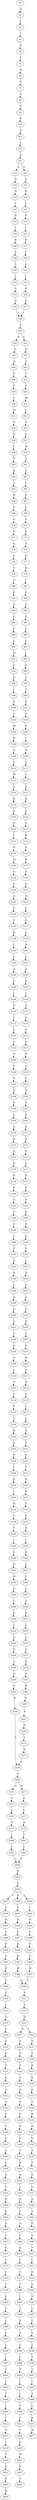 strict digraph  {
	S0 -> S1 [ label = Q ];
	S1 -> S2 [ label = L ];
	S2 -> S3 [ label = T ];
	S3 -> S4 [ label = R ];
	S4 -> S5 [ label = I ];
	S5 -> S6 [ label = R ];
	S6 -> S7 [ label = A ];
	S7 -> S8 [ label = N ];
	S8 -> S9 [ label = Q ];
	S9 -> S10 [ label = K ];
	S10 -> S11 [ label = D ];
	S11 -> S12 [ label = L ];
	S12 -> S13 [ label = K ];
	S13 -> S14 [ label = E ];
	S13 -> S15 [ label = Q ];
	S14 -> S16 [ label = Q ];
	S15 -> S17 [ label = Q ];
	S16 -> S18 [ label = Q ];
	S17 -> S19 [ label = Q ];
	S18 -> S20 [ label = L ];
	S19 -> S21 [ label = L ];
	S20 -> S22 [ label = R ];
	S21 -> S23 [ label = K ];
	S22 -> S24 [ label = I ];
	S23 -> S25 [ label = I ];
	S24 -> S26 [ label = R ];
	S25 -> S27 [ label = K ];
	S26 -> S28 [ label = E ];
	S27 -> S29 [ label = E ];
	S28 -> S30 [ label = L ];
	S29 -> S31 [ label = L ];
	S30 -> S32 [ label = L ];
	S31 -> S33 [ label = L ];
	S32 -> S34 [ label = D ];
	S33 -> S35 [ label = D ];
	S34 -> S36 [ label = D ];
	S35 -> S37 [ label = D ];
	S36 -> S38 [ label = I ];
	S37 -> S38 [ label = I ];
	S38 -> S39 [ label = R ];
	S39 -> S40 [ label = R ];
	S39 -> S41 [ label = K ];
	S40 -> S42 [ label = N ];
	S41 -> S43 [ label = N ];
	S42 -> S44 [ label = Q ];
	S43 -> S45 [ label = Q ];
	S44 -> S46 [ label = N ];
	S45 -> S47 [ label = T ];
	S46 -> S48 [ label = E ];
	S47 -> S49 [ label = E ];
	S48 -> S50 [ label = L ];
	S49 -> S51 [ label = M ];
	S50 -> S52 [ label = M ];
	S51 -> S53 [ label = L ];
	S52 -> S54 [ label = V ];
	S53 -> S55 [ label = S ];
	S54 -> S56 [ label = Q ];
	S55 -> S57 [ label = Q ];
	S56 -> S58 [ label = I ];
	S57 -> S59 [ label = M ];
	S58 -> S60 [ label = H ];
	S59 -> S61 [ label = T ];
	S60 -> S62 [ label = R ];
	S61 -> S63 [ label = Y ];
	S62 -> S64 [ label = A ];
	S63 -> S65 [ label = F ];
	S64 -> S66 [ label = D ];
	S65 -> S67 [ label = D ];
	S66 -> S68 [ label = S ];
	S67 -> S69 [ label = F ];
	S68 -> S70 [ label = G ];
	S69 -> S71 [ label = S ];
	S70 -> S72 [ label = N ];
	S71 -> S73 [ label = S ];
	S72 -> S74 [ label = G ];
	S73 -> S75 [ label = N ];
	S74 -> S76 [ label = A ];
	S75 -> S77 [ label = N ];
	S76 -> S78 [ label = G ];
	S77 -> S79 [ label = D ];
	S78 -> S80 [ label = A ];
	S79 -> S81 [ label = T ];
	S80 -> S82 [ label = E ];
	S81 -> S83 [ label = V ];
	S82 -> S84 [ label = A ];
	S83 -> S85 [ label = R ];
	S84 -> S86 [ label = G ];
	S85 -> S87 [ label = S ];
	S86 -> S88 [ label = P ];
	S87 -> S89 [ label = Q ];
	S88 -> S90 [ label = L ];
	S89 -> S91 [ label = L ];
	S90 -> S92 [ label = M ];
	S91 -> S93 [ label = I ];
	S92 -> S94 [ label = E ];
	S93 -> S95 [ label = D ];
	S94 -> S96 [ label = E ];
	S95 -> S97 [ label = Q ];
	S96 -> S98 [ label = L ];
	S97 -> S99 [ label = V ];
	S98 -> S100 [ label = R ];
	S99 -> S101 [ label = K ];
	S100 -> S102 [ label = S ];
	S101 -> S103 [ label = E ];
	S102 -> S104 [ label = M ];
	S103 -> S105 [ label = E ];
	S104 -> S106 [ label = R ];
	S105 -> S107 [ label = L ];
	S106 -> S108 [ label = A ];
	S107 -> S109 [ label = N ];
	S108 -> S110 [ label = S ];
	S109 -> S111 [ label = E ];
	S110 -> S112 [ label = M ];
	S111 -> S113 [ label = L ];
	S112 -> S114 [ label = A ];
	S113 -> S115 [ label = R ];
	S114 -> S116 [ label = R ];
	S115 -> S117 [ label = E ];
	S116 -> S118 [ label = R ];
	S117 -> S119 [ label = S ];
	S118 -> S120 [ label = E ];
	S119 -> S121 [ label = A ];
	S120 -> S122 [ label = L ];
	S121 -> S123 [ label = K ];
	S122 -> S124 [ label = Q ];
	S123 -> S125 [ label = S ];
	S124 -> S126 [ label = M ];
	S125 -> S127 [ label = R ];
	S126 -> S128 [ label = E ];
	S127 -> S129 [ label = E ];
	S128 -> S130 [ label = E ];
	S129 -> S131 [ label = G ];
	S130 -> S132 [ label = A ];
	S131 -> S133 [ label = T ];
	S132 -> S134 [ label = K ];
	S133 -> S135 [ label = V ];
	S134 -> S136 [ label = E ];
	S135 -> S137 [ label = E ];
	S136 -> S138 [ label = R ];
	S137 -> S139 [ label = E ];
	S138 -> S140 [ label = L ];
	S139 -> S141 [ label = M ];
	S140 -> S142 [ label = E ];
	S141 -> S143 [ label = E ];
	S142 -> S144 [ label = A ];
	S143 -> S145 [ label = E ];
	S144 -> S146 [ label = T ];
	S145 -> S147 [ label = K ];
	S146 -> S148 [ label = I ];
	S147 -> S149 [ label = L ];
	S148 -> S150 [ label = N ];
	S149 -> S151 [ label = A ];
	S150 -> S152 [ label = L ];
	S151 -> S153 [ label = A ];
	S152 -> S154 [ label = L ];
	S153 -> S155 [ label = S ];
	S154 -> S156 [ label = Q ];
	S155 -> S157 [ label = I ];
	S156 -> S158 [ label = G ];
	S157 -> S159 [ label = E ];
	S158 -> S160 [ label = E ];
	S159 -> S161 [ label = A ];
	S160 -> S162 [ label = R ];
	S161 -> S163 [ label = L ];
	S162 -> S164 [ label = D ];
	S163 -> S165 [ label = H ];
	S164 -> S166 [ label = E ];
	S165 -> S167 [ label = V ];
	S166 -> S168 [ label = L ];
	S167 -> S169 [ label = E ];
	S168 -> S170 [ label = E ];
	S169 -> S171 [ label = Q ];
	S170 -> S172 [ label = R ];
	S171 -> S173 [ label = S ];
	S172 -> S174 [ label = A ];
	S173 -> S175 [ label = E ];
	S174 -> S176 [ label = R ];
	S175 -> S177 [ label = L ];
	S176 -> S178 [ label = S ];
	S177 -> S179 [ label = Q ];
	S178 -> S180 [ label = K ];
	S179 -> S181 [ label = R ];
	S180 -> S182 [ label = A ];
	S181 -> S183 [ label = V ];
	S182 -> S184 [ label = A ];
	S183 -> S185 [ label = K ];
	S184 -> S186 [ label = E ];
	S185 -> S187 [ label = S ];
	S186 -> S188 [ label = G ];
	S187 -> S189 [ label = R ];
	S188 -> S190 [ label = E ];
	S189 -> S191 [ label = L ];
	S190 -> S192 [ label = A ];
	S191 -> S193 [ label = L ];
	S192 -> S194 [ label = R ];
	S193 -> S195 [ label = D ];
	S194 -> S196 [ label = L ];
	S195 -> S197 [ label = G ];
	S196 -> S198 [ label = K ];
	S197 -> S199 [ label = E ];
	S198 -> S200 [ label = Q ];
	S199 -> S201 [ label = E ];
	S200 -> S202 [ label = S ];
	S201 -> S203 [ label = K ];
	S202 -> S204 [ label = E ];
	S203 -> S205 [ label = V ];
	S204 -> S206 [ label = K ];
	S205 -> S207 [ label = E ];
	S206 -> S208 [ label = G ];
	S207 -> S209 [ label = K ];
	S208 -> S210 [ label = L ];
	S209 -> S211 [ label = T ];
	S210 -> S212 [ label = D ];
	S211 -> S213 [ label = Q ];
	S212 -> S214 [ label = T ];
	S213 -> S215 [ label = K ];
	S214 -> S216 [ label = V ];
	S215 -> S217 [ label = L ];
	S216 -> S218 [ label = T ];
	S217 -> S219 [ label = L ];
	S218 -> S220 [ label = R ];
	S219 -> S221 [ label = Q ];
	S220 -> S222 [ label = N ];
	S221 -> S223 [ label = T ];
	S222 -> S224 [ label = F ];
	S223 -> S225 [ label = F ];
	S224 -> S226 [ label = L ];
	S225 -> S227 [ label = T ];
	S226 -> S228 [ label = K ];
	S227 -> S229 [ label = S ];
	S228 -> S230 [ label = L ];
	S229 -> S231 [ label = N ];
	S230 -> S232 [ label = K ];
	S231 -> S233 [ label = Y ];
	S232 -> S234 [ label = T ];
	S233 -> S235 [ label = S ];
	S234 -> S236 [ label = S ];
	S235 -> S237 [ label = S ];
	S236 -> S238 [ label = I ];
	S237 -> S239 [ label = L ];
	S238 -> S240 [ label = D ];
	S239 -> S241 [ label = K ];
	S240 -> S242 [ label = R ];
	S241 -> S243 [ label = A ];
	S242 -> S244 [ label = M ];
	S243 -> S245 [ label = L ];
	S244 -> S246 [ label = Q ];
	S245 -> S247 [ label = I ];
	S246 -> S248 [ label = V ];
	S247 -> S249 [ label = D ];
	S248 -> S250 [ label = K ];
	S249 -> S251 [ label = K ];
	S250 -> S252 [ label = T ];
	S251 -> S253 [ label = I ];
	S252 -> S254 [ label = R ];
	S253 -> S255 [ label = Q ];
	S254 -> S256 [ label = D ];
	S255 -> S257 [ label = G ];
	S256 -> S258 [ label = V ];
	S257 -> S259 [ label = K ];
	S258 -> S260 [ label = H ];
	S259 -> S261 [ label = S ];
	S260 -> S262 [ label = E ];
	S261 -> S263 [ label = K ];
	S262 -> S264 [ label = K ];
	S263 -> S265 [ label = D ];
	S264 -> S266 [ label = L ];
	S265 -> S267 [ label = V ];
	S266 -> S268 [ label = G ];
	S267 -> S269 [ label = H ];
	S268 -> S270 [ label = Q ];
	S268 -> S271 [ label = H ];
	S269 -> S272 [ label = E ];
	S270 -> S273 [ label = G ];
	S271 -> S274 [ label = G ];
	S272 -> S275 [ label = K ];
	S273 -> S276 [ label = L ];
	S274 -> S277 [ label = L ];
	S275 -> S266 [ label = L ];
	S276 -> S278 [ label = Q ];
	S277 -> S279 [ label = Q ];
	S278 -> S280 [ label = L ];
	S279 -> S281 [ label = L ];
	S280 -> S282 [ label = L ];
	S281 -> S283 [ label = L ];
	S282 -> S284 [ label = G ];
	S283 -> S284 [ label = G ];
	S284 -> S285 [ label = H ];
	S285 -> S286 [ label = A ];
	S286 -> S287 [ label = I ];
	S286 -> S288 [ label = V ];
	S286 -> S289 [ label = L ];
	S287 -> S290 [ label = V ];
	S288 -> S291 [ label = V ];
	S289 -> S292 [ label = I ];
	S290 -> S293 [ label = N ];
	S291 -> S294 [ label = N ];
	S292 -> S295 [ label = N ];
	S293 -> S296 [ label = V ];
	S294 -> S297 [ label = V ];
	S295 -> S298 [ label = V ];
	S296 -> S299 [ label = D ];
	S297 -> S300 [ label = E ];
	S298 -> S301 [ label = E ];
	S299 -> S302 [ label = D ];
	S300 -> S303 [ label = D ];
	S301 -> S304 [ label = D ];
	S302 -> S305 [ label = W ];
	S303 -> S306 [ label = W ];
	S304 -> S307 [ label = W ];
	S305 -> S308 [ label = A ];
	S306 -> S309 [ label = S ];
	S307 -> S309 [ label = S ];
	S308 -> S310 [ label = A ];
	S309 -> S311 [ label = A ];
	S310 -> S312 [ label = Y ];
	S311 -> S313 [ label = Y ];
	S312 -> S314 [ label = Q ];
	S313 -> S315 [ label = Q ];
	S314 -> S316 [ label = V ];
	S315 -> S317 [ label = D ];
	S315 -> S318 [ label = L ];
	S316 -> S319 [ label = R ];
	S317 -> S320 [ label = Q ];
	S318 -> S321 [ label = N ];
	S319 -> S322 [ label = K ];
	S320 -> S323 [ label = D ];
	S321 -> S324 [ label = K ];
	S322 -> S325 [ label = E ];
	S323 -> S326 [ label = P ];
	S324 -> S327 [ label = D ];
	S325 -> S328 [ label = K ];
	S326 -> S329 [ label = D ];
	S327 -> S330 [ label = K ];
	S328 -> S331 [ label = S ];
	S329 -> S332 [ label = Q ];
	S330 -> S333 [ label = G ];
	S331 -> S334 [ label = A ];
	S332 -> S335 [ label = D ];
	S333 -> S336 [ label = S ];
	S334 -> S337 [ label = G ];
	S335 -> S338 [ label = P ];
	S336 -> S339 [ label = R ];
	S337 -> S340 [ label = G ];
	S338 -> S341 [ label = D ];
	S339 -> S342 [ label = H ];
	S340 -> S343 [ label = A ];
	S341 -> S344 [ label = P ];
	S342 -> S345 [ label = Q ];
	S343 -> S346 [ label = A ];
	S344 -> S347 [ label = S ];
	S345 -> S348 [ label = S ];
	S346 -> S349 [ label = S ];
	S347 -> S350 [ label = R ];
	S348 -> S351 [ label = P ];
	S349 -> S352 [ label = G ];
	S350 -> S353 [ label = H ];
	S351 -> S354 [ label = S ];
	S352 -> S355 [ label = G ];
	S353 -> S356 [ label = A ];
	S354 -> S357 [ label = G ];
	S355 -> S358 [ label = K ];
	S356 -> S359 [ label = P ];
	S357 -> S360 [ label = A ];
	S358 -> S361 [ label = K ];
	S359 -> S362 [ label = F ];
	S360 -> S363 [ label = A ];
	S361 -> S364 [ label = D ];
	S362 -> S365 [ label = A ];
	S363 -> S366 [ label = E ];
	S364 -> S367 [ label = F ];
	S365 -> S368 [ label = T ];
	S366 -> S369 [ label = E ];
	S367 -> S370 [ label = P ];
	S368 -> S371 [ label = S ];
	S369 -> S372 [ label = P ];
	S370 -> S373 [ label = F ];
	S371 -> S374 [ label = V ];
	S372 -> S375 [ label = L ];
	S373 -> S376 [ label = G ];
	S374 -> S377 [ label = G ];
	S375 -> S378 [ label = G ];
	S376 -> S379 [ label = T ];
	S377 -> S380 [ label = V ];
	S378 -> S381 [ label = A ];
	S379 -> S382 [ label = A ];
	S380 -> S383 [ label = L ];
	S381 -> S384 [ label = A ];
	S382 -> S385 [ label = V ];
	S383 -> S386 [ label = T ];
	S384 -> S387 [ label = C ];
	S385 -> S388 [ label = L ];
	S386 -> S389 [ label = S ];
	S387 -> S390 [ label = L ];
	S388 -> S391 [ label = V ];
	S389 -> S392 [ label = S ];
	S390 -> S393 [ label = V ];
	S391 -> S394 [ label = L ];
	S392 -> S395 [ label = L ];
	S393 -> S396 [ label = L ];
	S394 -> S397 [ label = L ];
	S395 -> S398 [ label = L ];
	S396 -> S399 [ label = V ];
	S397 -> S400 [ label = C ];
	S398 -> S401 [ label = V ];
	S399 -> S402 [ label = A ];
	S400 -> S403 [ label = F ];
	S401 -> S404 [ label = L ];
	S402 -> S405 [ label = L ];
	S403 -> S406 [ label = T ];
	S404 -> S407 [ label = L ];
	S405 -> S408 [ label = A ];
	S406 -> S409 [ label = L ];
	S407 -> S410 [ label = Q ];
	S408 -> S411 [ label = L ];
	S409 -> S412 [ label = T ];
	S410 -> S413 [ label = P ];
	S411 -> S414 [ label = K ];
	S412 -> S415 [ label = A ];
	S413 -> S416 [ label = T ];
	S414 -> S417 [ label = M ];
	S415 -> S418 [ label = L ];
	S416 -> S419 [ label = K ];
	S418 -> S420 [ label = T ];
	S419 -> S421 [ label = M ];
	S420 -> S422 [ label = R ];
	S421 -> S423 [ label = E ];
	S422 -> S424 [ label = K ];
	S423 -> S425 [ label = A ];
	S424 -> S426 [ label = M ];
}
